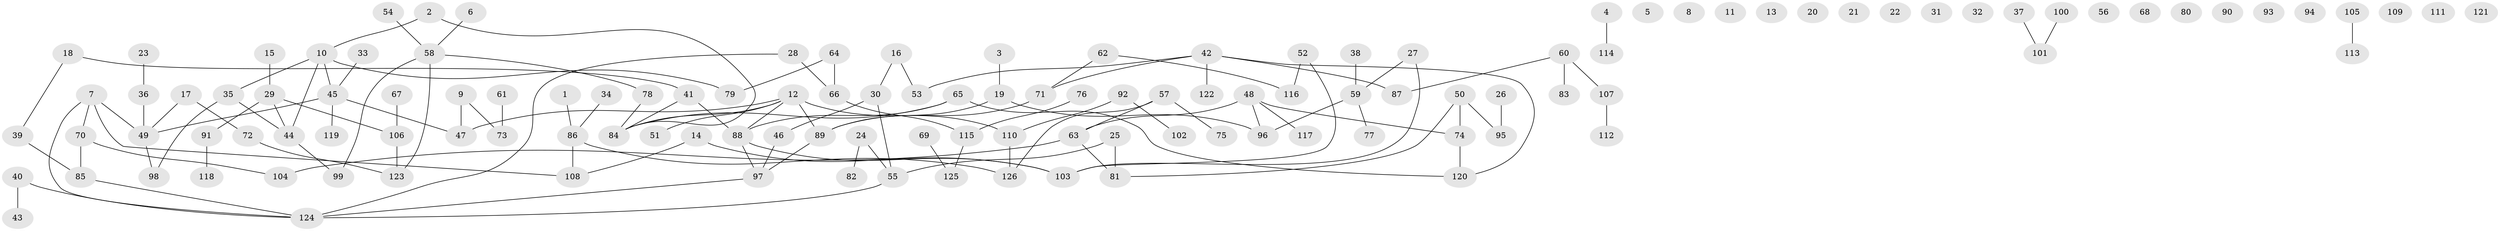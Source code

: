 // coarse degree distribution, {2: 0.32142857142857145, 6: 0.017857142857142856, 12: 0.017857142857142856, 3: 0.21428571428571427, 4: 0.07142857142857142, 5: 0.05357142857142857, 1: 0.26785714285714285, 7: 0.03571428571428571}
// Generated by graph-tools (version 1.1) at 2025/48/03/04/25 22:48:23]
// undirected, 126 vertices, 129 edges
graph export_dot {
  node [color=gray90,style=filled];
  1;
  2;
  3;
  4;
  5;
  6;
  7;
  8;
  9;
  10;
  11;
  12;
  13;
  14;
  15;
  16;
  17;
  18;
  19;
  20;
  21;
  22;
  23;
  24;
  25;
  26;
  27;
  28;
  29;
  30;
  31;
  32;
  33;
  34;
  35;
  36;
  37;
  38;
  39;
  40;
  41;
  42;
  43;
  44;
  45;
  46;
  47;
  48;
  49;
  50;
  51;
  52;
  53;
  54;
  55;
  56;
  57;
  58;
  59;
  60;
  61;
  62;
  63;
  64;
  65;
  66;
  67;
  68;
  69;
  70;
  71;
  72;
  73;
  74;
  75;
  76;
  77;
  78;
  79;
  80;
  81;
  82;
  83;
  84;
  85;
  86;
  87;
  88;
  89;
  90;
  91;
  92;
  93;
  94;
  95;
  96;
  97;
  98;
  99;
  100;
  101;
  102;
  103;
  104;
  105;
  106;
  107;
  108;
  109;
  110;
  111;
  112;
  113;
  114;
  115;
  116;
  117;
  118;
  119;
  120;
  121;
  122;
  123;
  124;
  125;
  126;
  1 -- 86;
  2 -- 10;
  2 -- 84;
  3 -- 19;
  4 -- 114;
  6 -- 58;
  7 -- 49;
  7 -- 70;
  7 -- 108;
  7 -- 124;
  9 -- 47;
  9 -- 73;
  10 -- 35;
  10 -- 44;
  10 -- 45;
  10 -- 79;
  12 -- 47;
  12 -- 51;
  12 -- 84;
  12 -- 88;
  12 -- 89;
  12 -- 110;
  14 -- 103;
  14 -- 108;
  15 -- 29;
  16 -- 30;
  16 -- 53;
  17 -- 49;
  17 -- 72;
  18 -- 39;
  18 -- 41;
  19 -- 89;
  19 -- 96;
  23 -- 36;
  24 -- 55;
  24 -- 82;
  25 -- 55;
  25 -- 81;
  26 -- 95;
  27 -- 59;
  27 -- 103;
  28 -- 66;
  28 -- 124;
  29 -- 44;
  29 -- 91;
  29 -- 106;
  30 -- 46;
  30 -- 55;
  33 -- 45;
  34 -- 86;
  35 -- 44;
  35 -- 98;
  36 -- 49;
  37 -- 101;
  38 -- 59;
  39 -- 85;
  40 -- 43;
  40 -- 124;
  41 -- 84;
  41 -- 88;
  42 -- 53;
  42 -- 71;
  42 -- 87;
  42 -- 120;
  42 -- 122;
  44 -- 99;
  45 -- 47;
  45 -- 49;
  45 -- 119;
  46 -- 97;
  48 -- 63;
  48 -- 74;
  48 -- 96;
  48 -- 117;
  49 -- 98;
  50 -- 74;
  50 -- 81;
  50 -- 95;
  52 -- 103;
  52 -- 116;
  54 -- 58;
  55 -- 124;
  57 -- 63;
  57 -- 75;
  57 -- 126;
  58 -- 78;
  58 -- 99;
  58 -- 123;
  59 -- 77;
  59 -- 96;
  60 -- 83;
  60 -- 87;
  60 -- 107;
  61 -- 73;
  62 -- 71;
  62 -- 116;
  63 -- 81;
  63 -- 104;
  64 -- 66;
  64 -- 79;
  65 -- 84;
  65 -- 88;
  65 -- 120;
  66 -- 115;
  67 -- 106;
  69 -- 125;
  70 -- 85;
  70 -- 104;
  71 -- 89;
  72 -- 123;
  74 -- 120;
  76 -- 115;
  78 -- 84;
  85 -- 124;
  86 -- 108;
  86 -- 126;
  88 -- 97;
  88 -- 103;
  89 -- 97;
  91 -- 118;
  92 -- 102;
  92 -- 110;
  97 -- 124;
  100 -- 101;
  105 -- 113;
  106 -- 123;
  107 -- 112;
  110 -- 126;
  115 -- 125;
}
